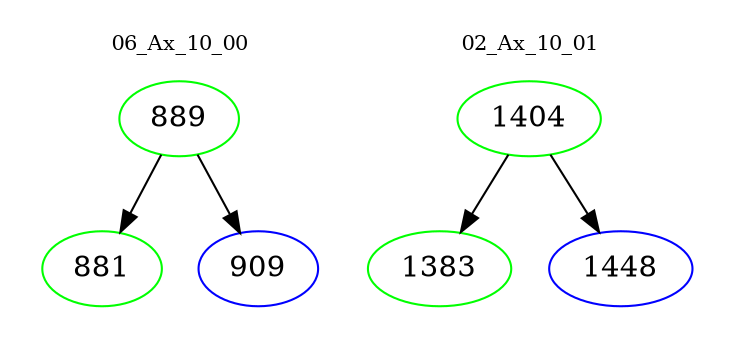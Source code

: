 digraph{
subgraph cluster_0 {
color = white
label = "06_Ax_10_00";
fontsize=10;
T0_889 [label="889", color="green"]
T0_889 -> T0_881 [color="black"]
T0_881 [label="881", color="green"]
T0_889 -> T0_909 [color="black"]
T0_909 [label="909", color="blue"]
}
subgraph cluster_1 {
color = white
label = "02_Ax_10_01";
fontsize=10;
T1_1404 [label="1404", color="green"]
T1_1404 -> T1_1383 [color="black"]
T1_1383 [label="1383", color="green"]
T1_1404 -> T1_1448 [color="black"]
T1_1448 [label="1448", color="blue"]
}
}
